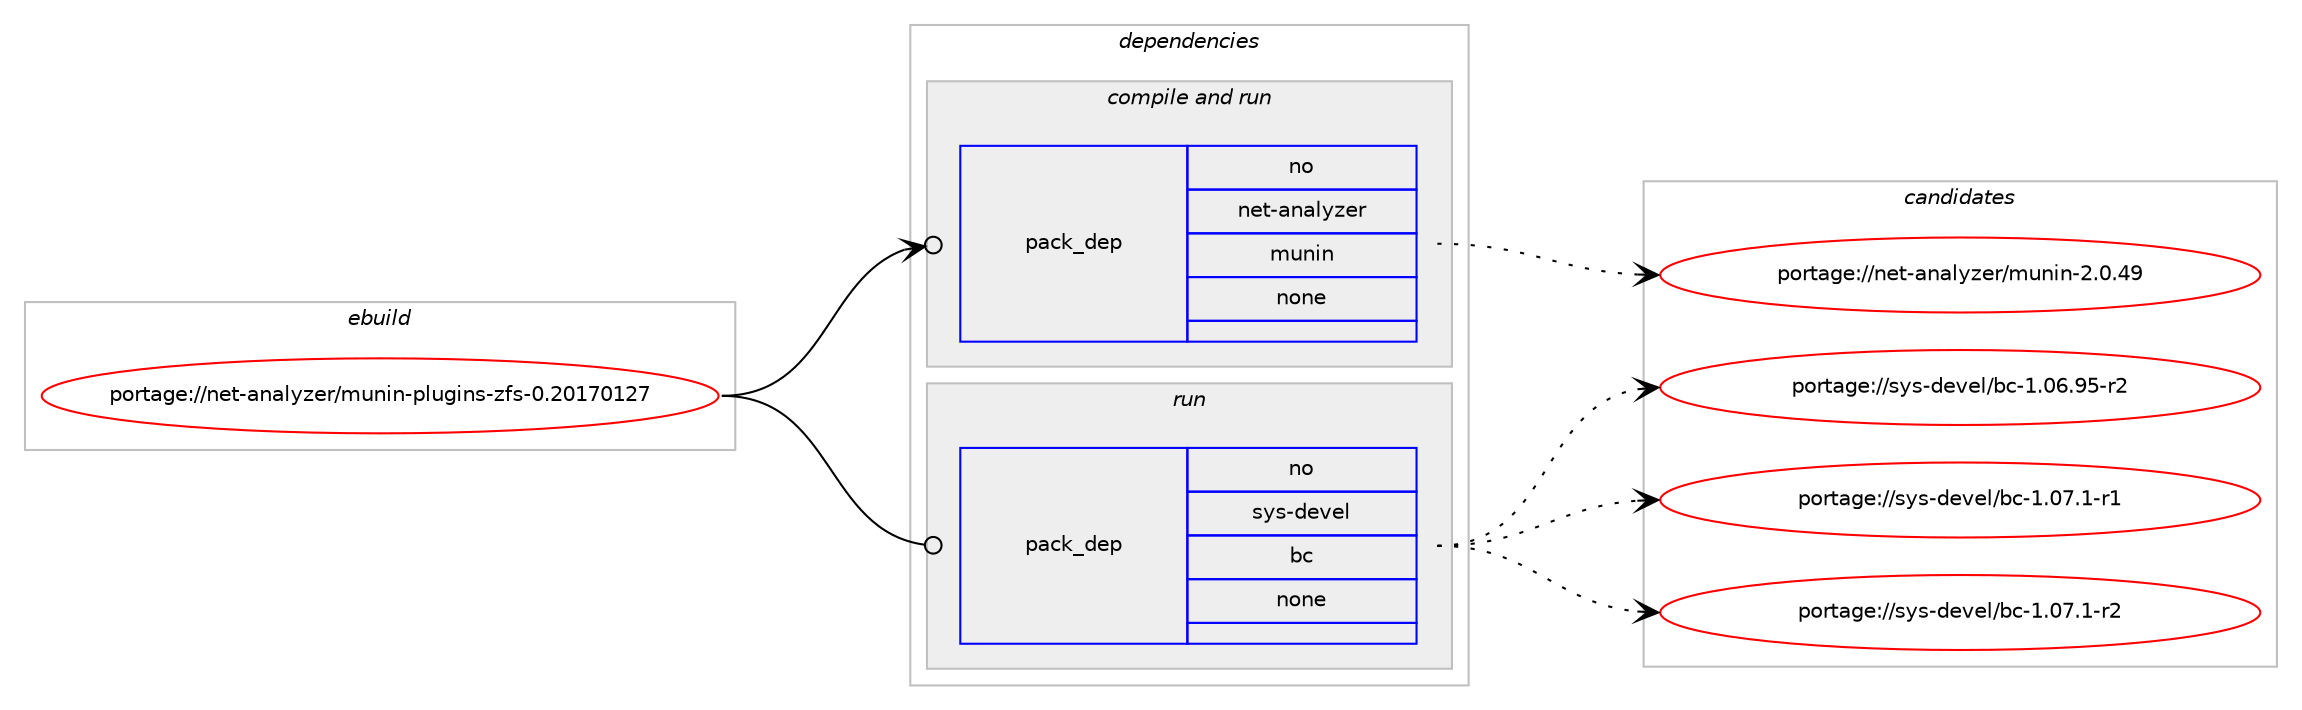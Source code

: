 digraph prolog {

# *************
# Graph options
# *************

newrank=true;
concentrate=true;
compound=true;
graph [rankdir=LR,fontname=Helvetica,fontsize=10,ranksep=1.5];#, ranksep=2.5, nodesep=0.2];
edge  [arrowhead=vee];
node  [fontname=Helvetica,fontsize=10];

# **********
# The ebuild
# **********

subgraph cluster_leftcol {
color=gray;
rank=same;
label=<<i>ebuild</i>>;
id [label="portage://net-analyzer/munin-plugins-zfs-0.20170127", color=red, width=4, href="../net-analyzer/munin-plugins-zfs-0.20170127.svg"];
}

# ****************
# The dependencies
# ****************

subgraph cluster_midcol {
color=gray;
label=<<i>dependencies</i>>;
subgraph cluster_compile {
fillcolor="#eeeeee";
style=filled;
label=<<i>compile</i>>;
}
subgraph cluster_compileandrun {
fillcolor="#eeeeee";
style=filled;
label=<<i>compile and run</i>>;
subgraph pack254653 {
dependency346763 [label=<<TABLE BORDER="0" CELLBORDER="1" CELLSPACING="0" CELLPADDING="4" WIDTH="220"><TR><TD ROWSPAN="6" CELLPADDING="30">pack_dep</TD></TR><TR><TD WIDTH="110">no</TD></TR><TR><TD>net-analyzer</TD></TR><TR><TD>munin</TD></TR><TR><TD>none</TD></TR><TR><TD></TD></TR></TABLE>>, shape=none, color=blue];
}
id:e -> dependency346763:w [weight=20,style="solid",arrowhead="odotvee"];
}
subgraph cluster_run {
fillcolor="#eeeeee";
style=filled;
label=<<i>run</i>>;
subgraph pack254654 {
dependency346764 [label=<<TABLE BORDER="0" CELLBORDER="1" CELLSPACING="0" CELLPADDING="4" WIDTH="220"><TR><TD ROWSPAN="6" CELLPADDING="30">pack_dep</TD></TR><TR><TD WIDTH="110">no</TD></TR><TR><TD>sys-devel</TD></TR><TR><TD>bc</TD></TR><TR><TD>none</TD></TR><TR><TD></TD></TR></TABLE>>, shape=none, color=blue];
}
id:e -> dependency346764:w [weight=20,style="solid",arrowhead="odot"];
}
}

# **************
# The candidates
# **************

subgraph cluster_choices {
rank=same;
color=gray;
label=<<i>candidates</i>>;

subgraph choice254653 {
color=black;
nodesep=1;
choiceportage1101011164597110971081211221011144710911711010511045504648465257 [label="portage://net-analyzer/munin-2.0.49", color=red, width=4,href="../net-analyzer/munin-2.0.49.svg"];
dependency346763:e -> choiceportage1101011164597110971081211221011144710911711010511045504648465257:w [style=dotted,weight="100"];
}
subgraph choice254654 {
color=black;
nodesep=1;
choiceportage1151211154510010111810110847989945494648544657534511450 [label="portage://sys-devel/bc-1.06.95-r2", color=red, width=4,href="../sys-devel/bc-1.06.95-r2.svg"];
choiceportage11512111545100101118101108479899454946485546494511449 [label="portage://sys-devel/bc-1.07.1-r1", color=red, width=4,href="../sys-devel/bc-1.07.1-r1.svg"];
choiceportage11512111545100101118101108479899454946485546494511450 [label="portage://sys-devel/bc-1.07.1-r2", color=red, width=4,href="../sys-devel/bc-1.07.1-r2.svg"];
dependency346764:e -> choiceportage1151211154510010111810110847989945494648544657534511450:w [style=dotted,weight="100"];
dependency346764:e -> choiceportage11512111545100101118101108479899454946485546494511449:w [style=dotted,weight="100"];
dependency346764:e -> choiceportage11512111545100101118101108479899454946485546494511450:w [style=dotted,weight="100"];
}
}

}
